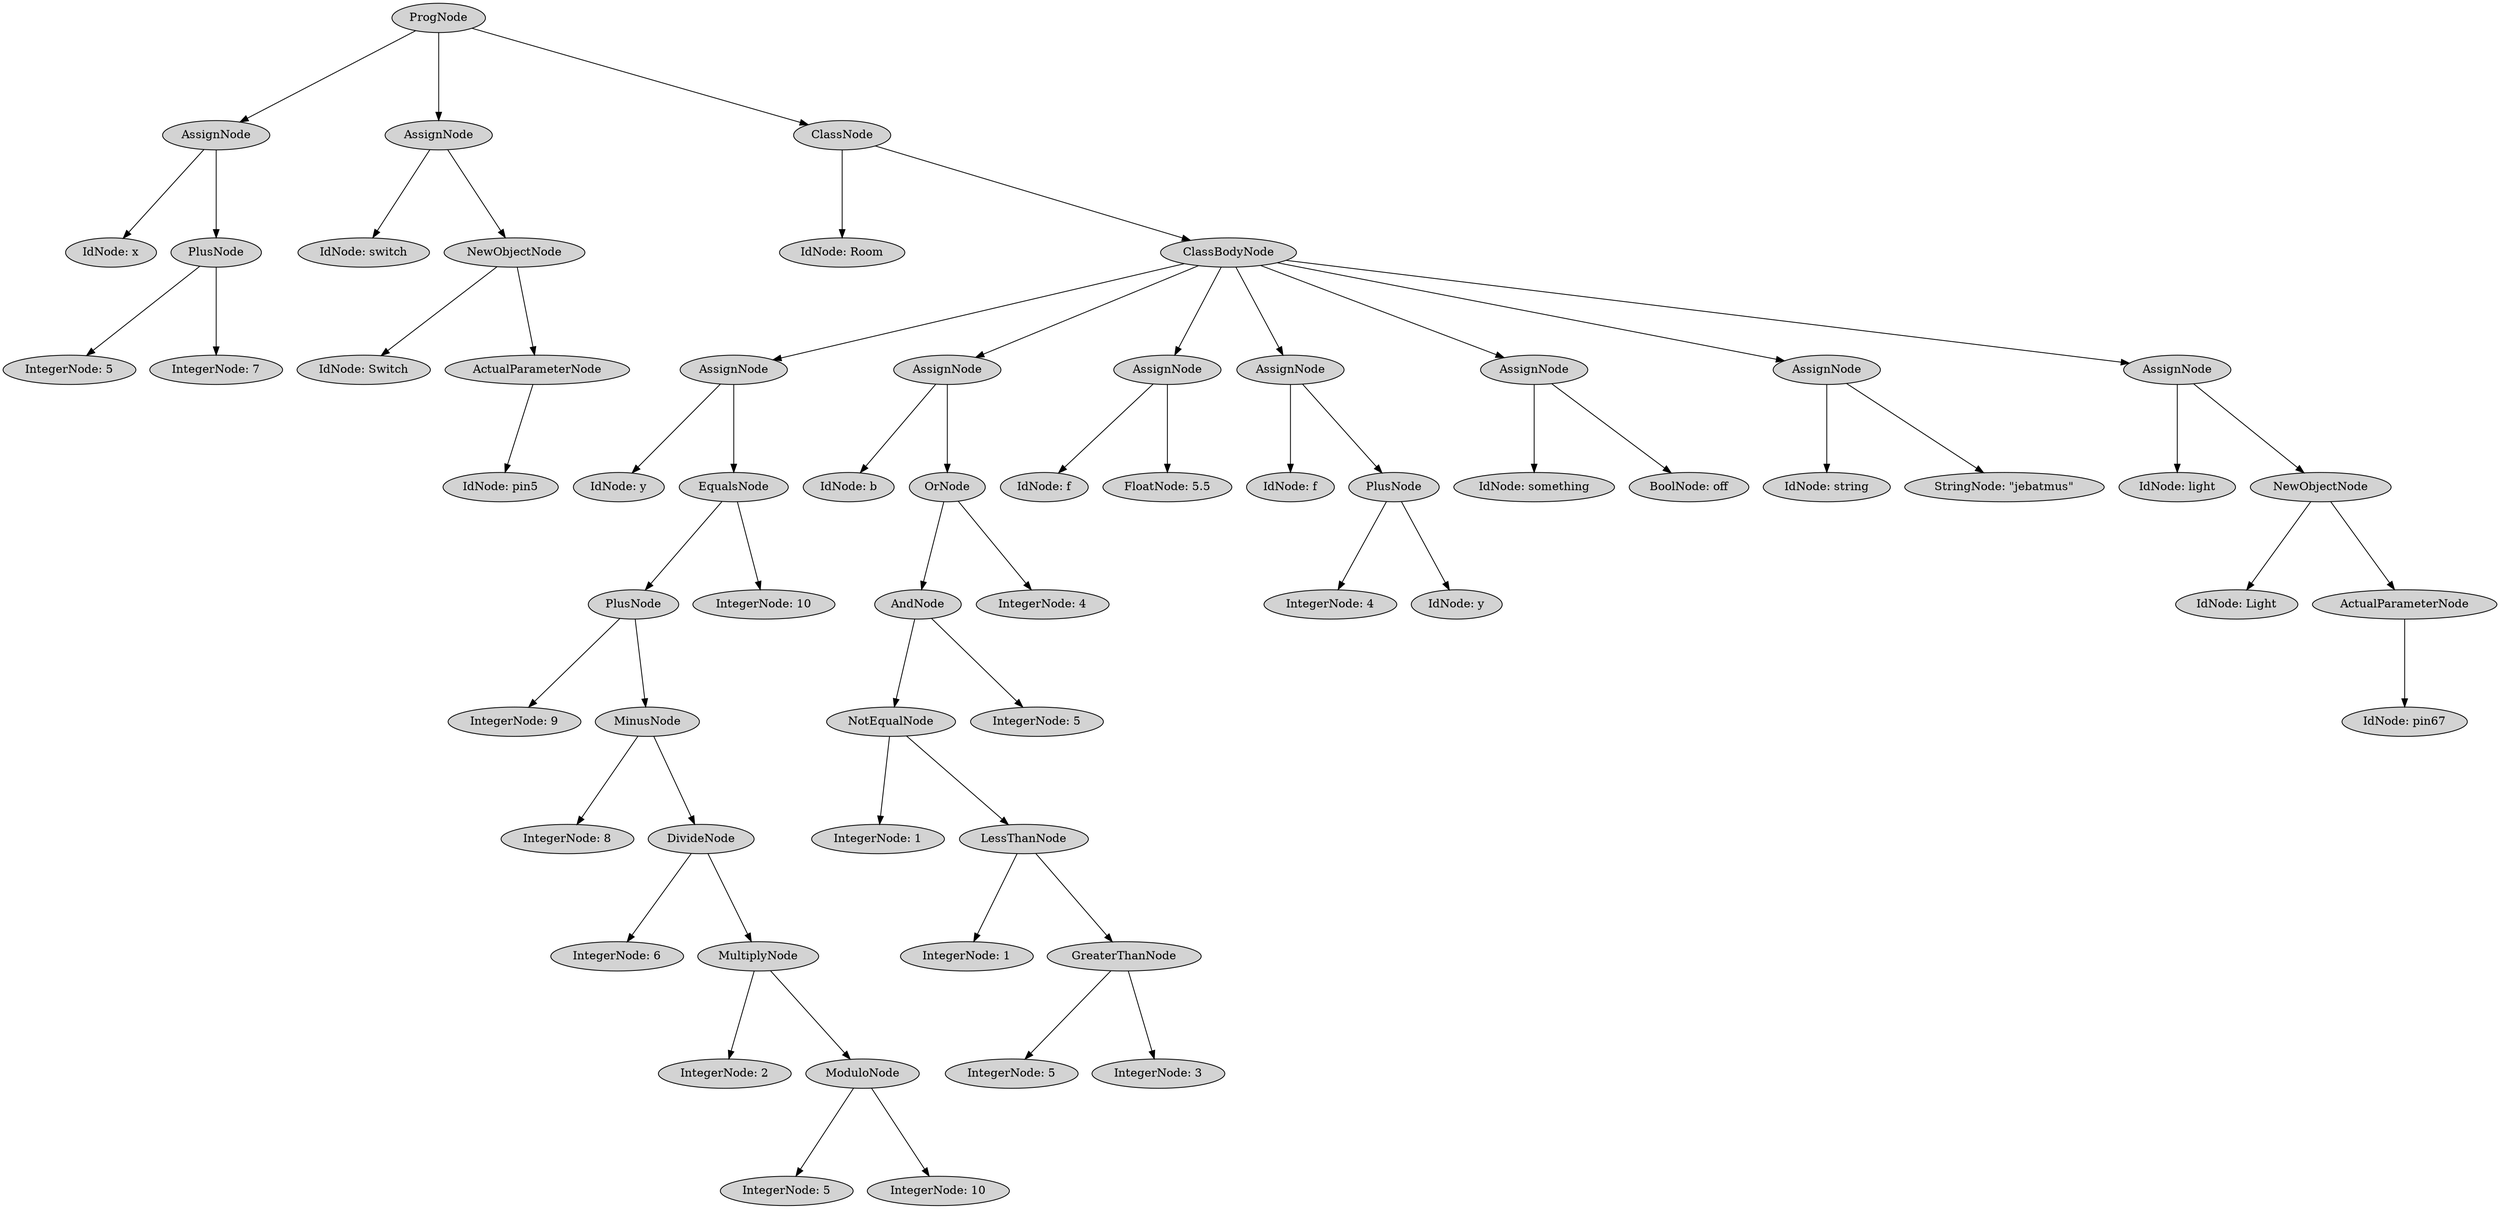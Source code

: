 digraph G {
	graph [ranksep=1.5 ratio=fill]
	node [style=filled]
	3717145 [label=ProgNode]
	3717143 [label=AssignNode]
	3717145 -> 3717143
	3717151 [label="IdNode: x"]
	3717143 -> 3717151
	3717157 [label=PlusNode]
	3717143 -> 3717157
	3717165 [label="IntegerNode: 5"]
	3717157 -> 3717165
	3717171 [label="IntegerNode: 7"]
	3717157 -> 3717171
	3717137 [label=AssignNode]
	3717145 -> 3717137
	3717147 [label="IdNode: switch"]
	3717137 -> 3717147
	3717175 [label=NewObjectNode]
	3717137 -> 3717175
	3717179 [label="IdNode: Switch"]
	3717175 -> 3717179
	3717177 [label=ActualParameterNode]
	3717175 -> 3717177
	3717205 [label="IdNode: pin5"]
	3717177 -> 3717205
	3717161 [label=ClassNode]
	3717145 -> 3717161
	3717153 [label="IdNode: Room"]
	3717161 -> 3717153
	3717149 [label=ClassBodyNode]
	3717161 -> 3717149
	3717173 [label=AssignNode]
	3717149 -> 3717173
	3717167 [label="IdNode: y"]
	3717173 -> 3717167
	3717183 [label=EqualsNode]
	3717173 -> 3717183
	3717189 [label=PlusNode]
	3717183 -> 3717189
	3717201 [label="IntegerNode: 9"]
	3717189 -> 3717201
	3717197 [label=MinusNode]
	3717189 -> 3717197
	3717209 [label="IntegerNode: 8"]
	3717197 -> 3717209
	3717195 [label=DivideNode]
	3717197 -> 3717195
	3717211 [label="IntegerNode: 6"]
	3717195 -> 3717211
	3717203 [label=MultiplyNode]
	3717195 -> 3717203
	3717215 [label="IntegerNode: 2"]
	3717203 -> 3717215
	3717207 [label=ModuloNode]
	3717203 -> 3717207
	3717225 [label="IntegerNode: 5"]
	3717207 -> 3717225
	3717227 [label="IntegerNode: 10"]
	3717207 -> 3717227
	3717217 [label="IntegerNode: 10"]
	3717183 -> 3717217
	3717163 [label=AssignNode]
	3717149 -> 3717163
	3717193 [label="IdNode: b"]
	3717163 -> 3717193
	3717187 [label=OrNode]
	3717163 -> 3717187
	3717191 [label=AndNode]
	3717187 -> 3717191
	3717199 [label=NotEqualNode]
	3717191 -> 3717199
	3717229 [label="IntegerNode: 1"]
	3717199 -> 3717229
	3717219 [label=LessThanNode]
	3717199 -> 3717219
	3717235 [label="IntegerNode: 1"]
	3717219 -> 3717235
	3717223 [label=GreaterThanNode]
	3717219 -> 3717223
	3717243 [label="IntegerNode: 5"]
	3717223 -> 3717243
	3717249 [label="IntegerNode: 3"]
	3717223 -> 3717249
	3717241 [label="IntegerNode: 5"]
	3717191 -> 3717241
	3717251 [label="IntegerNode: 4"]
	3717187 -> 3717251
	3717181 [label=AssignNode]
	3717149 -> 3717181
	3717231 [label="IdNode: f"]
	3717181 -> 3717231
	3717259 [label="FloatNode: 5.5"]
	3717181 -> 3717259
	3717213 [label=AssignNode]
	3717149 -> 3717213
	3717247 [label="IdNode: f"]
	3717213 -> 3717247
	3717253 [label=PlusNode]
	3717213 -> 3717253
	3717267 [label="IntegerNode: 4"]
	3717253 -> 3717267
	3717275 [label="IdNode: y"]
	3717253 -> 3717275
	3717233 [label=AssignNode]
	3717149 -> 3717233
	3717261 [label="IdNode: something"]
	3717233 -> 3717261
	3717281 [label="BoolNode: off"]
	3717233 -> 3717281
	3717221 [label=AssignNode]
	3717149 -> 3717221
	3717263 [label="IdNode: string"]
	3717221 -> 3717263
	3717285 [label="StringNode: \"jebatmus\""]
	3717221 -> 3717285
	3717255 [label=AssignNode]
	3717149 -> 3717255
	3717273 [label="IdNode: light"]
	3717255 -> 3717273
	3717293 [label=NewObjectNode]
	3717255 -> 3717293
	3717297 [label="IdNode: Light"]
	3717293 -> 3717297
	3717295 [label=ActualParameterNode]
	3717293 -> 3717295
	3717321 [label="IdNode: pin67"]
	3717295 -> 3717321
	overlap=false
}
